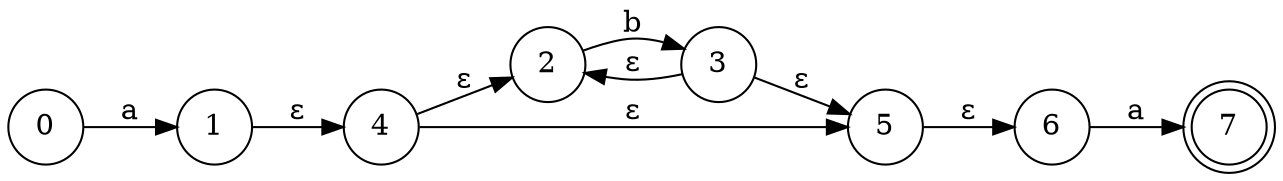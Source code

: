 digraph "/Users/bytedance/My/编译原理/compiler/src/views/NFADFA/nfa" {
	rankdir=LR
	node [shape=circle]
	1
	0 -> 1 [label=a]
	node [shape=circle]
	4
	1 -> 4 [label="ε"]
	node [shape=circle]
	2
	4 -> 2 [label="ε"]
	node [shape=circle]
	5
	4 -> 5 [label="ε"]
	node [shape=circle]
	6
	5 -> 6 [label="ε"]
	node [shape=doublecircle]
	7
	6 -> 7 [label=a]
	node [shape=circle]
	3
	2 -> 3 [label=b]
	node [shape=circle]
	5
	3 -> 5 [label="ε"]
	node [shape=circle]
	2
	3 -> 2 [label="ε"]
}
